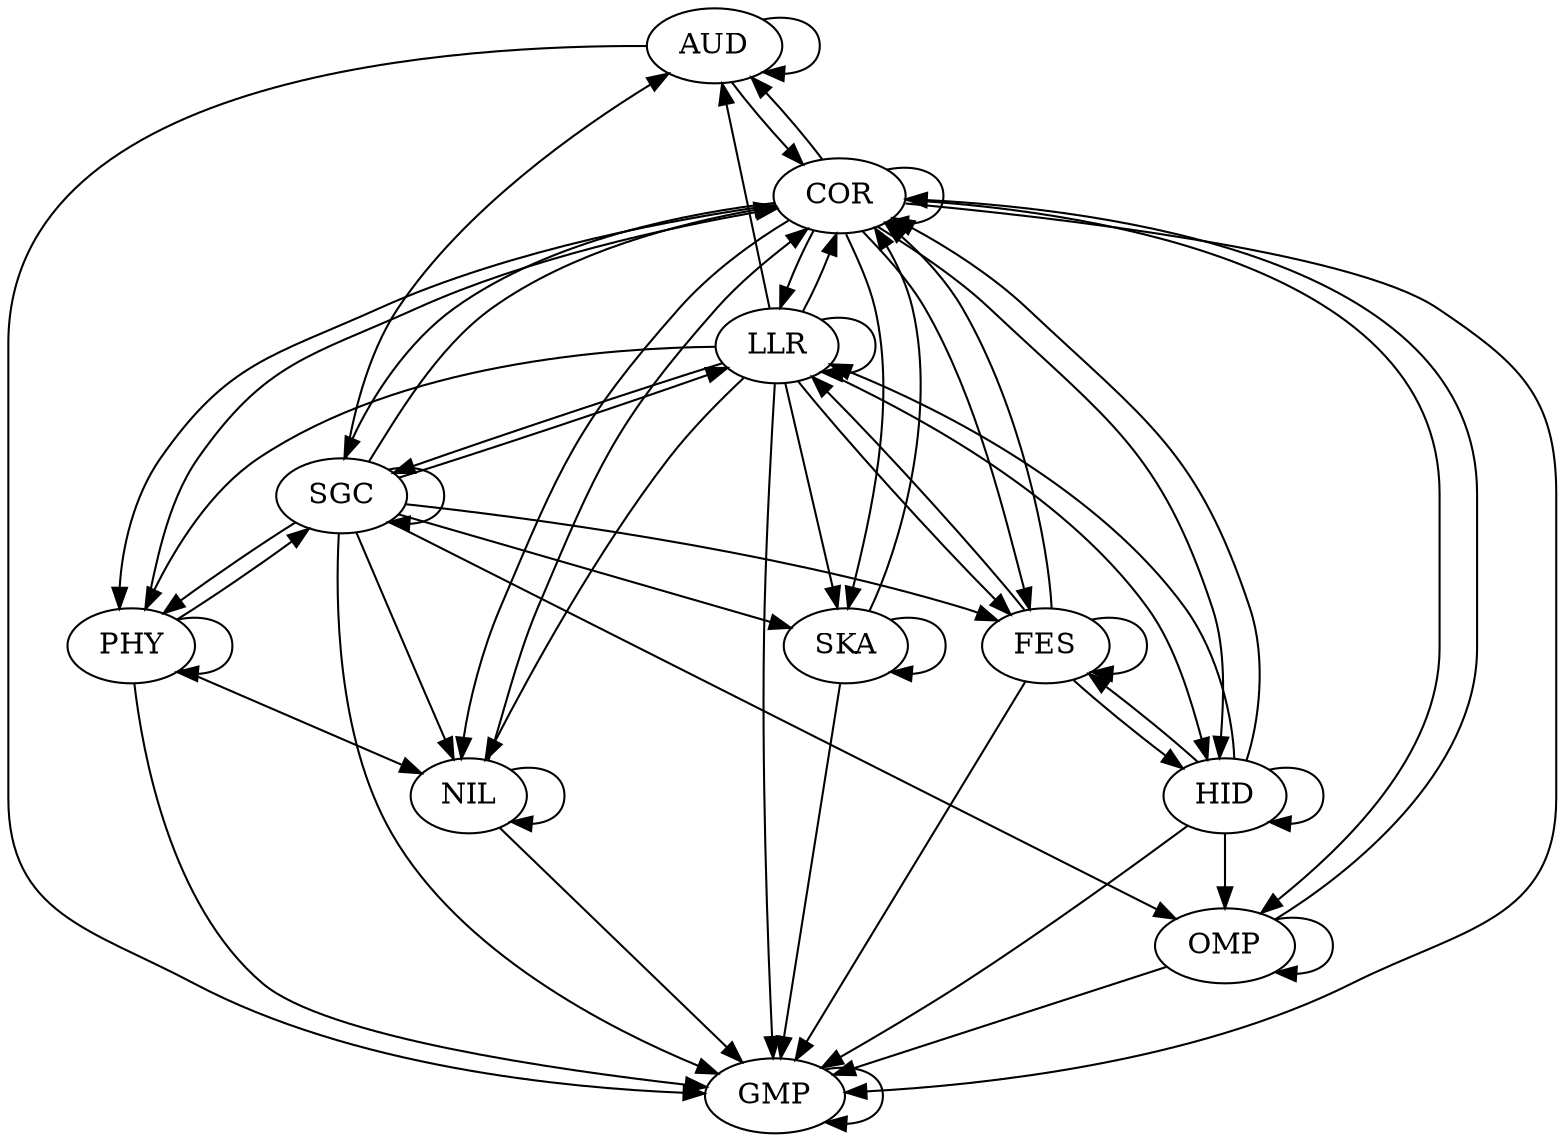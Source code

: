 digraph "source tree" {
	"AUD" -> "AUD"
	"COR" -> "AUD"
	"LLR" -> "AUD"
	"SGC" -> "AUD"
	"AUD" -> "COR"
	"COR" -> "COR"
	"FES" -> "COR"
	"HID" -> "COR"
	"LLR" -> "COR"
	"NIL" -> "COR"
	"OMP" -> "COR"
	"PHY" -> "COR"
	"SGC" -> "COR"
	"SKA" -> "COR"
	"COR" -> "FES"
	"FES" -> "FES"
	"HID" -> "FES"
	"LLR" -> "FES"
	"SGC" -> "FES"
	"AUD" -> "GMP"
	"COR" -> "GMP"
	"FES" -> "GMP"
	"GMP" -> "GMP"
	"HID" -> "GMP"
	"LLR" -> "GMP"
	"NIL" -> "GMP"
	"OMP" -> "GMP"
	"PHY" -> "GMP"
	"SGC" -> "GMP"
	"SKA" -> "GMP"
	"COR" -> "HID"
	"FES" -> "HID"
	"HID" -> "HID"
	"LLR" -> "HID"
	"COR" -> "LLR"
	"FES" -> "LLR"
	"HID" -> "LLR"
	"LLR" -> "LLR"
	"SGC" -> "LLR"
	"COR" -> "NIL"
	"LLR" -> "NIL"
	"NIL" -> "NIL"
	"PHY" -> "NIL"
	"SGC" -> "NIL"
	"COR" -> "OMP"
	"HID" -> "OMP"
	"OMP" -> "OMP"
	"SGC" -> "OMP"
	"COR" -> "PHY"
	"LLR" -> "PHY"
	"PHY" -> "PHY"
	"SGC" -> "PHY"
	"COR" -> "SGC"
	"LLR" -> "SGC"
	"PHY" -> "SGC"
	"SGC" -> "SGC"
	"COR" -> "SKA"
	"LLR" -> "SKA"
	"SGC" -> "SKA"
	"SKA" -> "SKA"
}